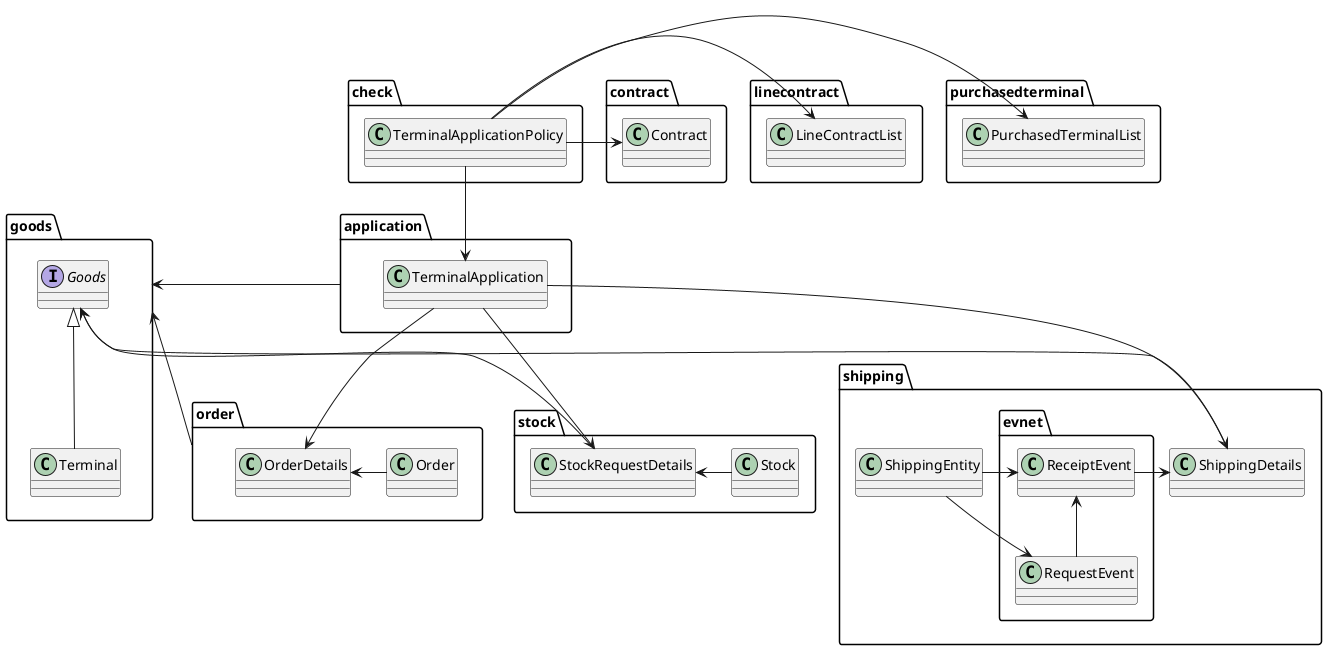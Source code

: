 @startuml

package application{
class TerminalApplication
}
package order{
class Order
class OrderDetails

TerminalApplication -> OrderDetails
Order -l-> OrderDetails
}
package stock{
class Stock
class StockRequestDetails

TerminalApplication -> StockRequestDetails
Stock -l-> StockRequestDetails
}

package shipping{
    package evnet{
        class ReceiptEvent
        class RequestEvent
    }

RequestEvent -u-> ReceiptEvent
ReceiptEvent -l-> ShippingDetails
ShippingEntity -> ReceiptEvent
ShippingEntity -> RequestEvent
TerminalApplication -> ShippingDetails

}
package goods{
interface Goods
class Terminal
Goods <|-- Terminal

StockRequestDetails -u-> Goods
}
package contract{}
package linecontract{
class LineContractList
}
package purchasedterminal{
class PurchasedTerminalList
}
package check{
class TerminalApplicationPolicy
TerminalApplicationPolicy -d-> TerminalApplication
}

application -> goods
TerminalApplicationPolicy -r-> contract.Contract
TerminalApplicationPolicy -r-> LineContractList
TerminalApplicationPolicy -r-> PurchasedTerminalList

order -u-> goods
ShippingDetails -u-> Goods

@enduml